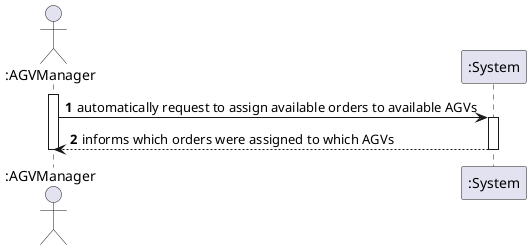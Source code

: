 @startuml
'https://plantuml.com/sequence-diagram

autonumber

Actor ":AGVManager" as AGVM
participant ":System" as SYSTEM

activate AGVM
AGVM -> SYSTEM : automatically request to assign available orders to available AGVs
activate SYSTEM

SYSTEM --> AGVM : informs which orders were assigned to which AGVs
deactivate SYSTEM
deactivate AGVM

@enduml